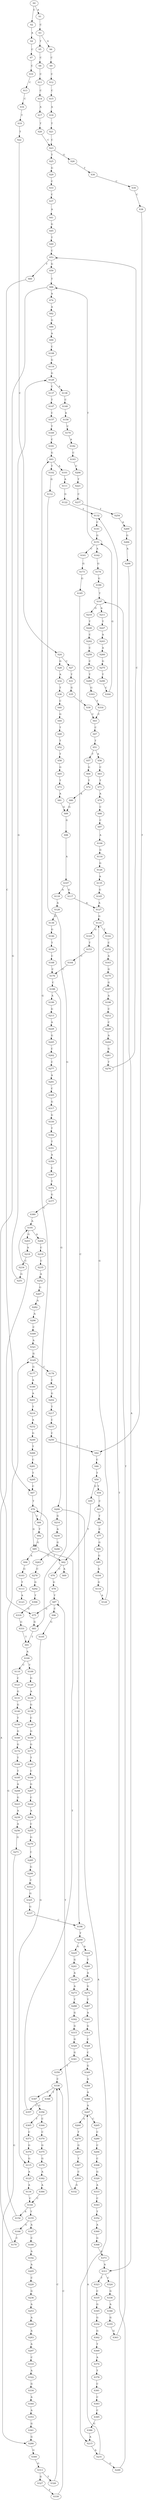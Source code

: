strict digraph  {
	S0 -> S1 [ label = A ];
	S0 -> S2 [ label = C ];
	S1 -> S3 [ label = C ];
	S2 -> S4 [ label = A ];
	S3 -> S5 [ label = T ];
	S3 -> S6 [ label = G ];
	S4 -> S7 [ label = C ];
	S5 -> S8 [ label = C ];
	S6 -> S9 [ label = C ];
	S7 -> S10 [ label = C ];
	S8 -> S11 [ label = C ];
	S9 -> S12 [ label = C ];
	S10 -> S13 [ label = C ];
	S11 -> S14 [ label = C ];
	S12 -> S15 [ label = C ];
	S13 -> S16 [ label = C ];
	S14 -> S17 [ label = A ];
	S15 -> S18 [ label = A ];
	S16 -> S19 [ label = T ];
	S17 -> S20 [ label = T ];
	S18 -> S21 [ label = T ];
	S19 -> S22 [ label = T ];
	S20 -> S23 [ label = C ];
	S21 -> S23 [ label = C ];
	S22 -> S24 [ label = C ];
	S23 -> S25 [ label = T ];
	S23 -> S26 [ label = G ];
	S24 -> S27 [ label = C ];
	S24 -> S28 [ label = G ];
	S25 -> S29 [ label = G ];
	S26 -> S30 [ label = T ];
	S27 -> S31 [ label = T ];
	S28 -> S32 [ label = A ];
	S29 -> S33 [ label = C ];
	S30 -> S34 [ label = C ];
	S31 -> S35 [ label = G ];
	S32 -> S36 [ label = T ];
	S33 -> S37 [ label = C ];
	S34 -> S38 [ label = C ];
	S35 -> S39 [ label = T ];
	S36 -> S40 [ label = C ];
	S37 -> S41 [ label = A ];
	S38 -> S42 [ label = T ];
	S39 -> S43 [ label = C ];
	S40 -> S44 [ label = G ];
	S41 -> S45 [ label = G ];
	S42 -> S46 [ label = C ];
	S43 -> S47 [ label = C ];
	S44 -> S48 [ label = T ];
	S45 -> S49 [ label = T ];
	S46 -> S50 [ label = T ];
	S47 -> S51 [ label = T ];
	S48 -> S52 [ label = T ];
	S49 -> S53 [ label = C ];
	S50 -> S54 [ label = T ];
	S50 -> S55 [ label = G ];
	S51 -> S56 [ label = A ];
	S51 -> S57 [ label = T ];
	S52 -> S58 [ label = T ];
	S53 -> S59 [ label = G ];
	S53 -> S60 [ label = T ];
	S54 -> S61 [ label = C ];
	S55 -> S62 [ label = T ];
	S56 -> S63 [ label = C ];
	S57 -> S64 [ label = G ];
	S58 -> S65 [ label = G ];
	S59 -> S66 [ label = T ];
	S60 -> S67 [ label = C ];
	S61 -> S68 [ label = T ];
	S62 -> S69 [ label = A ];
	S62 -> S70 [ label = C ];
	S63 -> S71 [ label = T ];
	S64 -> S72 [ label = T ];
	S65 -> S73 [ label = T ];
	S66 -> S74 [ label = A ];
	S66 -> S75 [ label = G ];
	S67 -> S76 [ label = T ];
	S68 -> S77 [ label = C ];
	S70 -> S78 [ label = G ];
	S71 -> S79 [ label = A ];
	S72 -> S80 [ label = A ];
	S73 -> S81 [ label = A ];
	S74 -> S82 [ label = A ];
	S75 -> S83 [ label = G ];
	S76 -> S84 [ label = C ];
	S76 -> S85 [ label = G ];
	S77 -> S86 [ label = G ];
	S78 -> S87 [ label = T ];
	S79 -> S88 [ label = C ];
	S80 -> S89 [ label = G ];
	S81 -> S89 [ label = G ];
	S82 -> S90 [ label = G ];
	S83 -> S91 [ label = T ];
	S84 -> S92 [ label = T ];
	S84 -> S93 [ label = G ];
	S85 -> S94 [ label = A ];
	S85 -> S62 [ label = T ];
	S86 -> S95 [ label = G ];
	S87 -> S96 [ label = C ];
	S87 -> S75 [ label = G ];
	S88 -> S97 [ label = C ];
	S89 -> S98 [ label = G ];
	S90 -> S99 [ label = A ];
	S91 -> S100 [ label = A ];
	S92 -> S85 [ label = G ];
	S93 -> S101 [ label = A ];
	S93 -> S102 [ label = T ];
	S94 -> S103 [ label = G ];
	S95 -> S104 [ label = A ];
	S96 -> S105 [ label = G ];
	S97 -> S106 [ label = A ];
	S98 -> S107 [ label = A ];
	S99 -> S108 [ label = C ];
	S100 -> S109 [ label = T ];
	S100 -> S110 [ label = C ];
	S101 -> S111 [ label = A ];
	S102 -> S112 [ label = G ];
	S103 -> S113 [ label = T ];
	S104 -> S114 [ label = G ];
	S105 -> S115 [ label = G ];
	S106 -> S116 [ label = G ];
	S107 -> S117 [ label = G ];
	S107 -> S118 [ label = A ];
	S108 -> S119 [ label = G ];
	S109 -> S120 [ label = G ];
	S110 -> S121 [ label = C ];
	S111 -> S122 [ label = G ];
	S112 -> S83 [ label = G ];
	S113 -> S123 [ label = A ];
	S114 -> S124 [ label = A ];
	S115 -> S125 [ label = A ];
	S116 -> S126 [ label = G ];
	S117 -> S127 [ label = A ];
	S118 -> S128 [ label = A ];
	S119 -> S129 [ label = G ];
	S120 -> S130 [ label = A ];
	S121 -> S131 [ label = G ];
	S122 -> S132 [ label = T ];
	S124 -> S133 [ label = G ];
	S125 -> S134 [ label = A ];
	S126 -> S135 [ label = A ];
	S127 -> S133 [ label = G ];
	S128 -> S136 [ label = G ];
	S129 -> S137 [ label = C ];
	S129 -> S138 [ label = A ];
	S130 -> S139 [ label = G ];
	S131 -> S140 [ label = G ];
	S132 -> S141 [ label = C ];
	S133 -> S142 [ label = T ];
	S133 -> S143 [ label = G ];
	S134 -> S144 [ label = C ];
	S135 -> S145 [ label = G ];
	S136 -> S146 [ label = G ];
	S137 -> S147 [ label = T ];
	S138 -> S148 [ label = C ];
	S139 -> S149 [ label = C ];
	S140 -> S150 [ label = T ];
	S141 -> S151 [ label = G ];
	S142 -> S152 [ label = C ];
	S143 -> S153 [ label = T ];
	S144 -> S154 [ label = A ];
	S144 -> S155 [ label = T ];
	S145 -> S127 [ label = A ];
	S146 -> S156 [ label = T ];
	S147 -> S157 [ label = C ];
	S148 -> S158 [ label = A ];
	S149 -> S159 [ label = G ];
	S150 -> S160 [ label = G ];
	S151 -> S161 [ label = C ];
	S151 -> S66 [ label = T ];
	S151 -> S162 [ label = A ];
	S152 -> S163 [ label = A ];
	S153 -> S164 [ label = C ];
	S154 -> S165 [ label = G ];
	S155 -> S166 [ label = G ];
	S155 -> S167 [ label = A ];
	S156 -> S168 [ label = C ];
	S157 -> S169 [ label = T ];
	S158 -> S170 [ label = C ];
	S159 -> S171 [ label = G ];
	S160 -> S172 [ label = G ];
	S161 -> S173 [ label = G ];
	S162 -> S174 [ label = G ];
	S163 -> S175 [ label = G ];
	S164 -> S176 [ label = C ];
	S165 -> S177 [ label = G ];
	S165 -> S178 [ label = C ];
	S166 -> S179 [ label = C ];
	S167 -> S180 [ label = C ];
	S168 -> S176 [ label = C ];
	S169 -> S181 [ label = C ];
	S170 -> S182 [ label = A ];
	S171 -> S183 [ label = T ];
	S172 -> S184 [ label = T ];
	S173 -> S185 [ label = G ];
	S174 -> S186 [ label = G ];
	S175 -> S187 [ label = G ];
	S176 -> S188 [ label = C ];
	S177 -> S189 [ label = A ];
	S178 -> S190 [ label = C ];
	S179 -> S191 [ label = A ];
	S180 -> S192 [ label = A ];
	S181 -> S93 [ label = G ];
	S182 -> S193 [ label = C ];
	S183 -> S194 [ label = C ];
	S184 -> S195 [ label = T ];
	S185 -> S196 [ label = C ];
	S186 -> S197 [ label = T ];
	S187 -> S198 [ label = A ];
	S188 -> S199 [ label = A ];
	S188 -> S200 [ label = G ];
	S189 -> S201 [ label = A ];
	S190 -> S202 [ label = G ];
	S191 -> S203 [ label = G ];
	S191 -> S204 [ label = A ];
	S192 -> S205 [ label = A ];
	S193 -> S206 [ label = C ];
	S194 -> S207 [ label = G ];
	S195 -> S208 [ label = A ];
	S196 -> S209 [ label = T ];
	S197 -> S210 [ label = G ];
	S197 -> S211 [ label = A ];
	S198 -> S212 [ label = C ];
	S199 -> S213 [ label = G ];
	S200 -> S214 [ label = G ];
	S200 -> S215 [ label = A ];
	S201 -> S216 [ label = T ];
	S202 -> S217 [ label = T ];
	S203 -> S218 [ label = A ];
	S204 -> S219 [ label = C ];
	S205 -> S220 [ label = C ];
	S206 -> S221 [ label = T ];
	S207 -> S222 [ label = C ];
	S208 -> S223 [ label = G ];
	S209 -> S224 [ label = A ];
	S209 -> S225 [ label = G ];
	S210 -> S226 [ label = T ];
	S211 -> S227 [ label = T ];
	S212 -> S228 [ label = C ];
	S213 -> S229 [ label = A ];
	S214 -> S230 [ label = A ];
	S215 -> S231 [ label = A ];
	S216 -> S232 [ label = A ];
	S217 -> S233 [ label = C ];
	S218 -> S234 [ label = C ];
	S219 -> S235 [ label = C ];
	S220 -> S236 [ label = G ];
	S221 -> S237 [ label = C ];
	S222 -> S238 [ label = A ];
	S223 -> S239 [ label = A ];
	S224 -> S240 [ label = T ];
	S225 -> S241 [ label = G ];
	S226 -> S242 [ label = C ];
	S227 -> S243 [ label = A ];
	S228 -> S244 [ label = A ];
	S229 -> S245 [ label = G ];
	S230 -> S246 [ label = G ];
	S231 -> S247 [ label = A ];
	S231 -> S248 [ label = G ];
	S232 -> S249 [ label = G ];
	S233 -> S250 [ label = C ];
	S234 -> S251 [ label = G ];
	S235 -> S252 [ label = A ];
	S236 -> S253 [ label = A ];
	S237 -> S254 [ label = T ];
	S238 -> S255 [ label = C ];
	S239 -> S256 [ label = A ];
	S240 -> S257 [ label = A ];
	S241 -> S258 [ label = A ];
	S242 -> S259 [ label = C ];
	S243 -> S260 [ label = A ];
	S244 -> S261 [ label = G ];
	S245 -> S262 [ label = C ];
	S246 -> S263 [ label = G ];
	S247 -> S264 [ label = G ];
	S247 -> S265 [ label = C ];
	S248 -> S132 [ label = T ];
	S249 -> S266 [ label = T ];
	S250 -> S42 [ label = T ];
	S251 -> S129 [ label = G ];
	S252 -> S267 [ label = G ];
	S253 -> S268 [ label = A ];
	S254 -> S269 [ label = A ];
	S255 -> S270 [ label = G ];
	S256 -> S271 [ label = G ];
	S257 -> S272 [ label = G ];
	S258 -> S273 [ label = A ];
	S259 -> S274 [ label = C ];
	S260 -> S275 [ label = G ];
	S261 -> S276 [ label = T ];
	S262 -> S277 [ label = C ];
	S263 -> S278 [ label = C ];
	S264 -> S279 [ label = T ];
	S265 -> S280 [ label = C ];
	S266 -> S281 [ label = C ];
	S267 -> S282 [ label = A ];
	S268 -> S283 [ label = A ];
	S269 -> S284 [ label = G ];
	S270 -> S285 [ label = C ];
	S271 -> S286 [ label = G ];
	S272 -> S287 [ label = T ];
	S273 -> S288 [ label = T ];
	S274 -> S289 [ label = T ];
	S275 -> S290 [ label = T ];
	S276 -> S53 [ label = C ];
	S277 -> S291 [ label = A ];
	S278 -> S292 [ label = G ];
	S279 -> S293 [ label = G ];
	S280 -> S294 [ label = C ];
	S281 -> S295 [ label = T ];
	S282 -> S296 [ label = A ];
	S283 -> S297 [ label = A ];
	S284 -> S298 [ label = A ];
	S285 -> S299 [ label = G ];
	S286 -> S300 [ label = G ];
	S287 -> S301 [ label = A ];
	S288 -> S302 [ label = G ];
	S289 -> S303 [ label = G ];
	S290 -> S304 [ label = C ];
	S291 -> S305 [ label = C ];
	S292 -> S306 [ label = T ];
	S293 -> S307 [ label = T ];
	S294 -> S308 [ label = C ];
	S295 -> S67 [ label = C ];
	S296 -> S309 [ label = C ];
	S297 -> S310 [ label = C ];
	S298 -> S311 [ label = A ];
	S299 -> S312 [ label = C ];
	S300 -> S313 [ label = G ];
	S301 -> S314 [ label = G ];
	S302 -> S315 [ label = G ];
	S303 -> S316 [ label = T ];
	S304 -> S151 [ label = G ];
	S305 -> S317 [ label = G ];
	S306 -> S318 [ label = G ];
	S307 -> S319 [ label = C ];
	S308 -> S320 [ label = G ];
	S309 -> S321 [ label = A ];
	S310 -> S322 [ label = A ];
	S311 -> S323 [ label = T ];
	S311 -> S324 [ label = C ];
	S312 -> S325 [ label = G ];
	S313 -> S326 [ label = T ];
	S313 -> S327 [ label = G ];
	S314 -> S328 [ label = C ];
	S315 -> S329 [ label = G ];
	S316 -> S43 [ label = C ];
	S317 -> S330 [ label = G ];
	S318 -> S331 [ label = G ];
	S319 -> S332 [ label = G ];
	S320 -> S333 [ label = A ];
	S321 -> S165 [ label = G ];
	S322 -> S334 [ label = G ];
	S323 -> S335 [ label = C ];
	S324 -> S336 [ label = G ];
	S325 -> S337 [ label = G ];
	S326 -> S338 [ label = C ];
	S327 -> S339 [ label = T ];
	S328 -> S340 [ label = C ];
	S329 -> S341 [ label = G ];
	S330 -> S342 [ label = T ];
	S331 -> S91 [ label = T ];
	S332 -> S87 [ label = T ];
	S333 -> S343 [ label = C ];
	S334 -> S344 [ label = A ];
	S335 -> S345 [ label = G ];
	S336 -> S346 [ label = A ];
	S337 -> S196 [ label = C ];
	S338 -> S347 [ label = C ];
	S338 -> S348 [ label = T ];
	S339 -> S338 [ label = C ];
	S340 -> S349 [ label = G ];
	S341 -> S350 [ label = T ];
	S342 -> S351 [ label = T ];
	S343 -> S352 [ label = T ];
	S344 -> S353 [ label = A ];
	S345 -> S354 [ label = G ];
	S346 -> S355 [ label = G ];
	S347 -> S356 [ label = G ];
	S348 -> S357 [ label = C ];
	S349 -> S358 [ label = A ];
	S350 -> S338 [ label = C ];
	S351 -> S359 [ label = A ];
	S352 -> S360 [ label = A ];
	S353 -> S361 [ label = G ];
	S354 -> S362 [ label = G ];
	S355 -> S363 [ label = G ];
	S356 -> S364 [ label = C ];
	S356 -> S365 [ label = T ];
	S357 -> S76 [ label = T ];
	S358 -> S366 [ label = A ];
	S359 -> S367 [ label = C ];
	S360 -> S368 [ label = G ];
	S361 -> S286 [ label = G ];
	S362 -> S369 [ label = T ];
	S363 -> S197 [ label = T ];
	S364 -> S370 [ label = C ];
	S365 -> S371 [ label = C ];
	S366 -> S247 [ label = A ];
	S367 -> S372 [ label = T ];
	S368 -> S373 [ label = A ];
	S369 -> S374 [ label = A ];
	S370 -> S375 [ label = G ];
	S371 -> S376 [ label = G ];
	S372 -> S377 [ label = G ];
	S373 -> S311 [ label = A ];
	S374 -> S378 [ label = T ];
	S375 -> S379 [ label = G ];
	S376 -> S115 [ label = G ];
	S377 -> S380 [ label = C ];
	S378 -> S381 [ label = C ];
	S379 -> S382 [ label = A ];
	S380 -> S191 [ label = A ];
	S381 -> S383 [ label = C ];
	S382 -> S384 [ label = A ];
	S383 -> S385 [ label = C ];
	S384 -> S144 [ label = C ];
	S385 -> S386 [ label = G ];
	S386 -> S215 [ label = A ];
}
